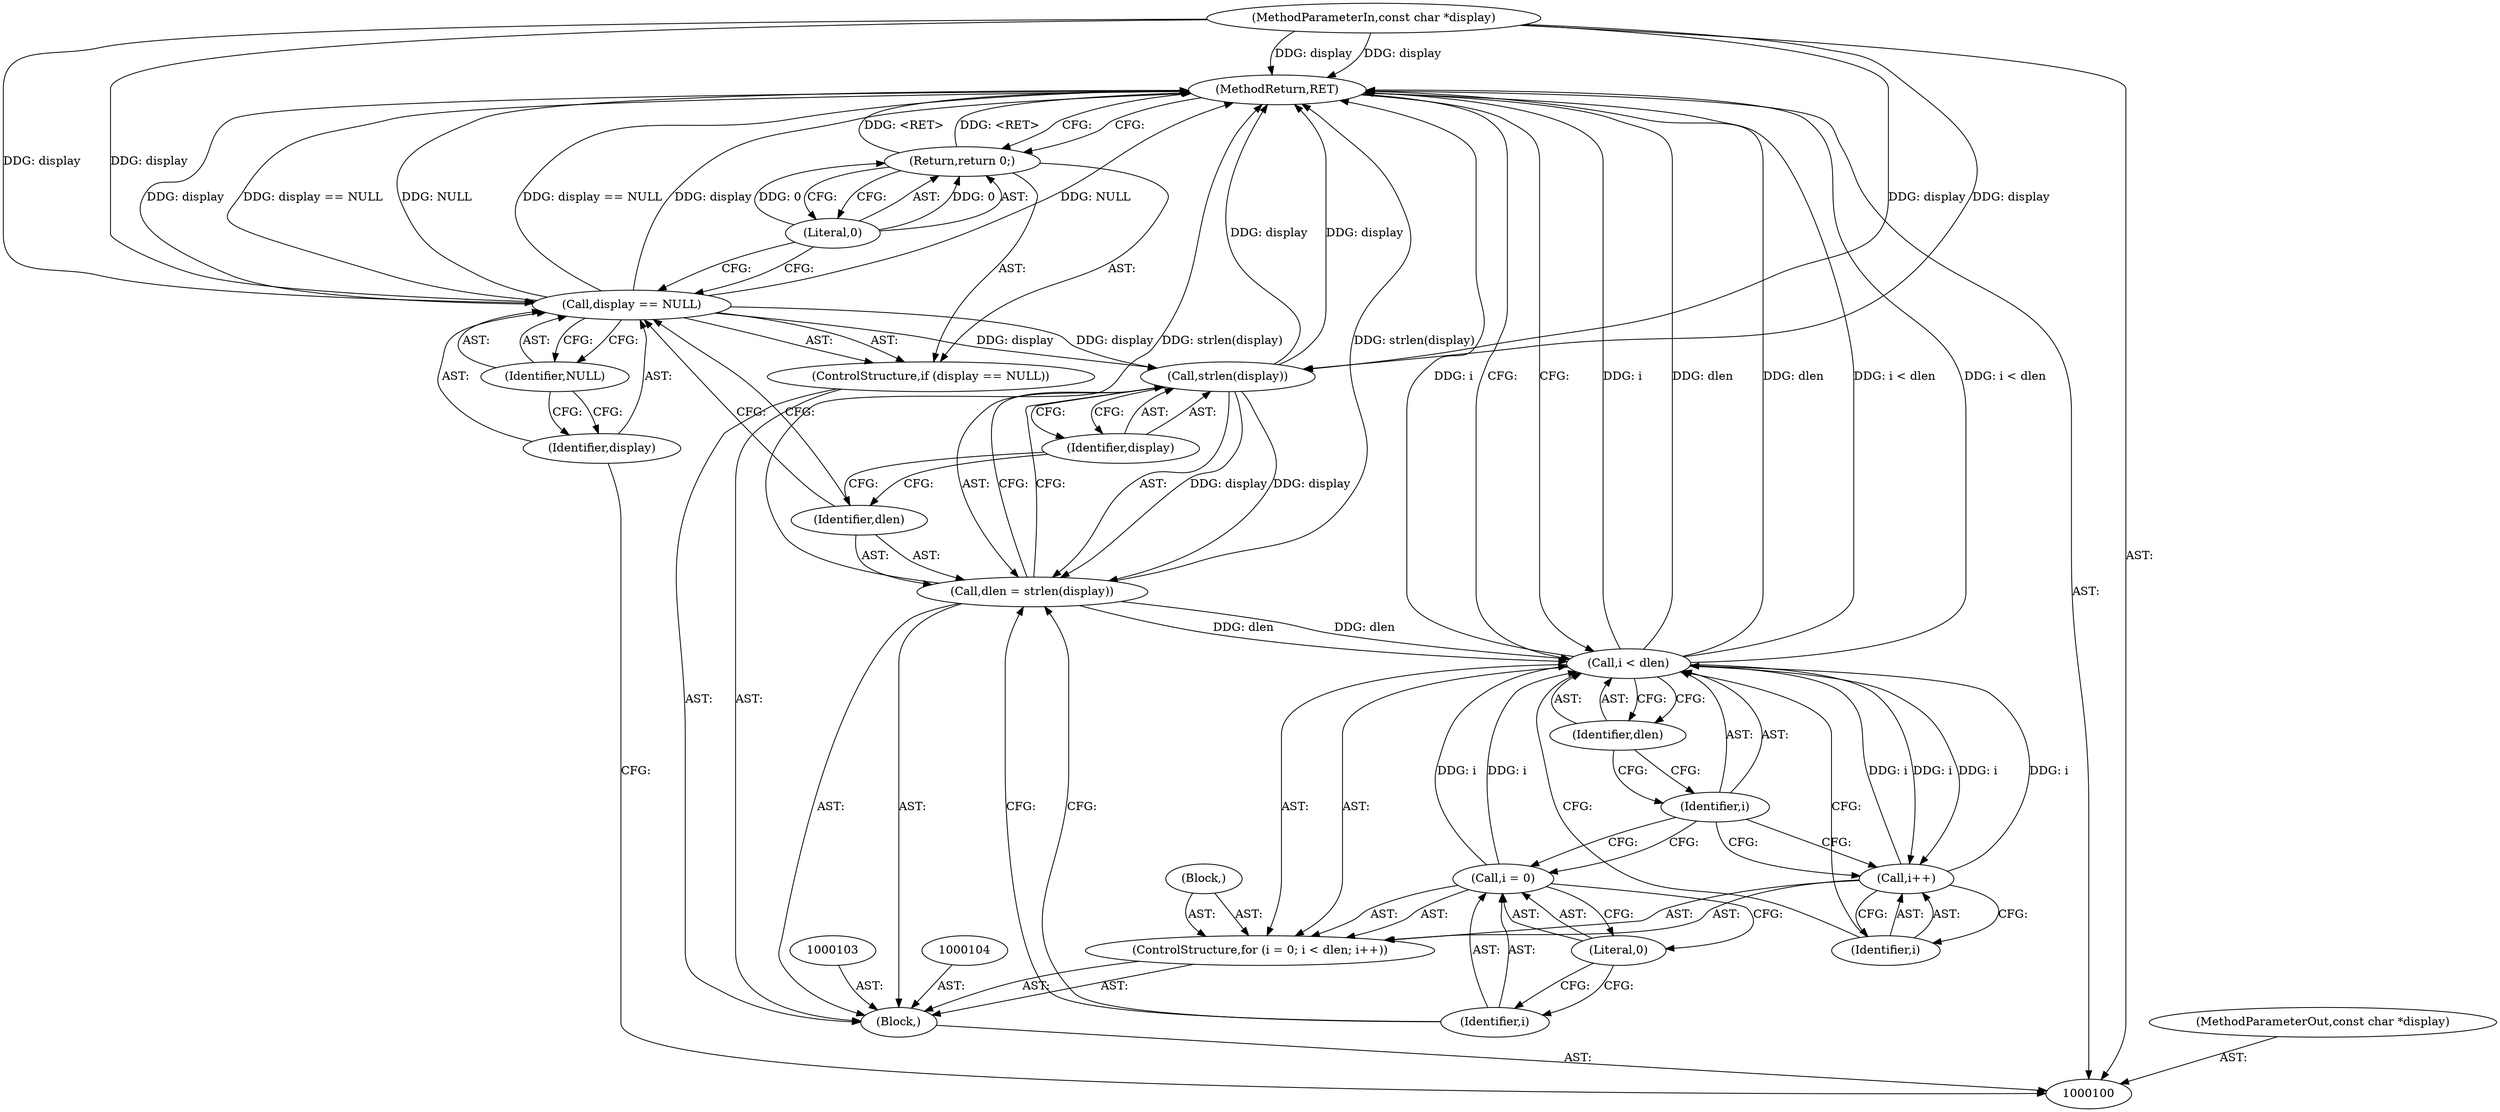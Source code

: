 digraph "0_mindrot_ed4ce82dbfa8a3a3c8ea6fa0db113c71e234416c" {
"1000125" [label="(MethodReturn,RET)"];
"1000101" [label="(MethodParameterIn,const char *display)"];
"1000155" [label="(MethodParameterOut,const char *display)"];
"1000102" [label="(Block,)"];
"1000105" [label="(ControlStructure,if (display == NULL))"];
"1000108" [label="(Identifier,NULL)"];
"1000106" [label="(Call,display == NULL)"];
"1000107" [label="(Identifier,display)"];
"1000109" [label="(Return,return 0;)"];
"1000110" [label="(Literal,0)"];
"1000114" [label="(Identifier,display)"];
"1000111" [label="(Call,dlen = strlen(display))"];
"1000112" [label="(Identifier,dlen)"];
"1000113" [label="(Call,strlen(display))"];
"1000118" [label="(Literal,0)"];
"1000119" [label="(Call,i < dlen)"];
"1000120" [label="(Identifier,i)"];
"1000121" [label="(Identifier,dlen)"];
"1000115" [label="(ControlStructure,for (i = 0; i < dlen; i++))"];
"1000122" [label="(Call,i++)"];
"1000123" [label="(Identifier,i)"];
"1000124" [label="(Block,)"];
"1000116" [label="(Call,i = 0)"];
"1000117" [label="(Identifier,i)"];
"1000125" -> "1000100"  [label="AST: "];
"1000125" -> "1000109"  [label="CFG: "];
"1000125" -> "1000119"  [label="CFG: "];
"1000106" -> "1000125"  [label="DDG: NULL"];
"1000106" -> "1000125"  [label="DDG: display"];
"1000106" -> "1000125"  [label="DDG: display == NULL"];
"1000113" -> "1000125"  [label="DDG: display"];
"1000119" -> "1000125"  [label="DDG: dlen"];
"1000119" -> "1000125"  [label="DDG: i < dlen"];
"1000119" -> "1000125"  [label="DDG: i"];
"1000111" -> "1000125"  [label="DDG: strlen(display)"];
"1000101" -> "1000125"  [label="DDG: display"];
"1000109" -> "1000125"  [label="DDG: <RET>"];
"1000101" -> "1000100"  [label="AST: "];
"1000101" -> "1000125"  [label="DDG: display"];
"1000101" -> "1000106"  [label="DDG: display"];
"1000101" -> "1000113"  [label="DDG: display"];
"1000155" -> "1000100"  [label="AST: "];
"1000102" -> "1000100"  [label="AST: "];
"1000103" -> "1000102"  [label="AST: "];
"1000104" -> "1000102"  [label="AST: "];
"1000105" -> "1000102"  [label="AST: "];
"1000111" -> "1000102"  [label="AST: "];
"1000115" -> "1000102"  [label="AST: "];
"1000105" -> "1000102"  [label="AST: "];
"1000106" -> "1000105"  [label="AST: "];
"1000109" -> "1000105"  [label="AST: "];
"1000108" -> "1000106"  [label="AST: "];
"1000108" -> "1000107"  [label="CFG: "];
"1000106" -> "1000108"  [label="CFG: "];
"1000106" -> "1000105"  [label="AST: "];
"1000106" -> "1000108"  [label="CFG: "];
"1000107" -> "1000106"  [label="AST: "];
"1000108" -> "1000106"  [label="AST: "];
"1000110" -> "1000106"  [label="CFG: "];
"1000112" -> "1000106"  [label="CFG: "];
"1000106" -> "1000125"  [label="DDG: NULL"];
"1000106" -> "1000125"  [label="DDG: display"];
"1000106" -> "1000125"  [label="DDG: display == NULL"];
"1000101" -> "1000106"  [label="DDG: display"];
"1000106" -> "1000113"  [label="DDG: display"];
"1000107" -> "1000106"  [label="AST: "];
"1000107" -> "1000100"  [label="CFG: "];
"1000108" -> "1000107"  [label="CFG: "];
"1000109" -> "1000105"  [label="AST: "];
"1000109" -> "1000110"  [label="CFG: "];
"1000110" -> "1000109"  [label="AST: "];
"1000125" -> "1000109"  [label="CFG: "];
"1000109" -> "1000125"  [label="DDG: <RET>"];
"1000110" -> "1000109"  [label="DDG: 0"];
"1000110" -> "1000109"  [label="AST: "];
"1000110" -> "1000106"  [label="CFG: "];
"1000109" -> "1000110"  [label="CFG: "];
"1000110" -> "1000109"  [label="DDG: 0"];
"1000114" -> "1000113"  [label="AST: "];
"1000114" -> "1000112"  [label="CFG: "];
"1000113" -> "1000114"  [label="CFG: "];
"1000111" -> "1000102"  [label="AST: "];
"1000111" -> "1000113"  [label="CFG: "];
"1000112" -> "1000111"  [label="AST: "];
"1000113" -> "1000111"  [label="AST: "];
"1000117" -> "1000111"  [label="CFG: "];
"1000111" -> "1000125"  [label="DDG: strlen(display)"];
"1000113" -> "1000111"  [label="DDG: display"];
"1000111" -> "1000119"  [label="DDG: dlen"];
"1000112" -> "1000111"  [label="AST: "];
"1000112" -> "1000106"  [label="CFG: "];
"1000114" -> "1000112"  [label="CFG: "];
"1000113" -> "1000111"  [label="AST: "];
"1000113" -> "1000114"  [label="CFG: "];
"1000114" -> "1000113"  [label="AST: "];
"1000111" -> "1000113"  [label="CFG: "];
"1000113" -> "1000125"  [label="DDG: display"];
"1000113" -> "1000111"  [label="DDG: display"];
"1000106" -> "1000113"  [label="DDG: display"];
"1000101" -> "1000113"  [label="DDG: display"];
"1000118" -> "1000116"  [label="AST: "];
"1000118" -> "1000117"  [label="CFG: "];
"1000116" -> "1000118"  [label="CFG: "];
"1000119" -> "1000115"  [label="AST: "];
"1000119" -> "1000121"  [label="CFG: "];
"1000120" -> "1000119"  [label="AST: "];
"1000121" -> "1000119"  [label="AST: "];
"1000123" -> "1000119"  [label="CFG: "];
"1000125" -> "1000119"  [label="CFG: "];
"1000119" -> "1000125"  [label="DDG: dlen"];
"1000119" -> "1000125"  [label="DDG: i < dlen"];
"1000119" -> "1000125"  [label="DDG: i"];
"1000116" -> "1000119"  [label="DDG: i"];
"1000122" -> "1000119"  [label="DDG: i"];
"1000111" -> "1000119"  [label="DDG: dlen"];
"1000119" -> "1000122"  [label="DDG: i"];
"1000120" -> "1000119"  [label="AST: "];
"1000120" -> "1000116"  [label="CFG: "];
"1000120" -> "1000122"  [label="CFG: "];
"1000121" -> "1000120"  [label="CFG: "];
"1000121" -> "1000119"  [label="AST: "];
"1000121" -> "1000120"  [label="CFG: "];
"1000119" -> "1000121"  [label="CFG: "];
"1000115" -> "1000102"  [label="AST: "];
"1000116" -> "1000115"  [label="AST: "];
"1000119" -> "1000115"  [label="AST: "];
"1000122" -> "1000115"  [label="AST: "];
"1000124" -> "1000115"  [label="AST: "];
"1000122" -> "1000115"  [label="AST: "];
"1000122" -> "1000123"  [label="CFG: "];
"1000123" -> "1000122"  [label="AST: "];
"1000120" -> "1000122"  [label="CFG: "];
"1000122" -> "1000119"  [label="DDG: i"];
"1000119" -> "1000122"  [label="DDG: i"];
"1000123" -> "1000122"  [label="AST: "];
"1000123" -> "1000119"  [label="CFG: "];
"1000122" -> "1000123"  [label="CFG: "];
"1000124" -> "1000115"  [label="AST: "];
"1000116" -> "1000115"  [label="AST: "];
"1000116" -> "1000118"  [label="CFG: "];
"1000117" -> "1000116"  [label="AST: "];
"1000118" -> "1000116"  [label="AST: "];
"1000120" -> "1000116"  [label="CFG: "];
"1000116" -> "1000119"  [label="DDG: i"];
"1000117" -> "1000116"  [label="AST: "];
"1000117" -> "1000111"  [label="CFG: "];
"1000118" -> "1000117"  [label="CFG: "];
}
